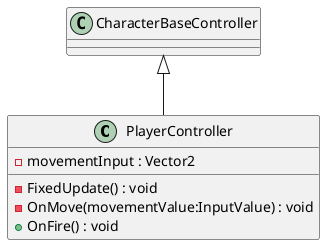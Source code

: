 @startuml
class PlayerController {
    - movementInput : Vector2
    - FixedUpdate() : void
    - OnMove(movementValue:InputValue) : void
    + OnFire() : void
}
CharacterBaseController <|-- PlayerController
@enduml
